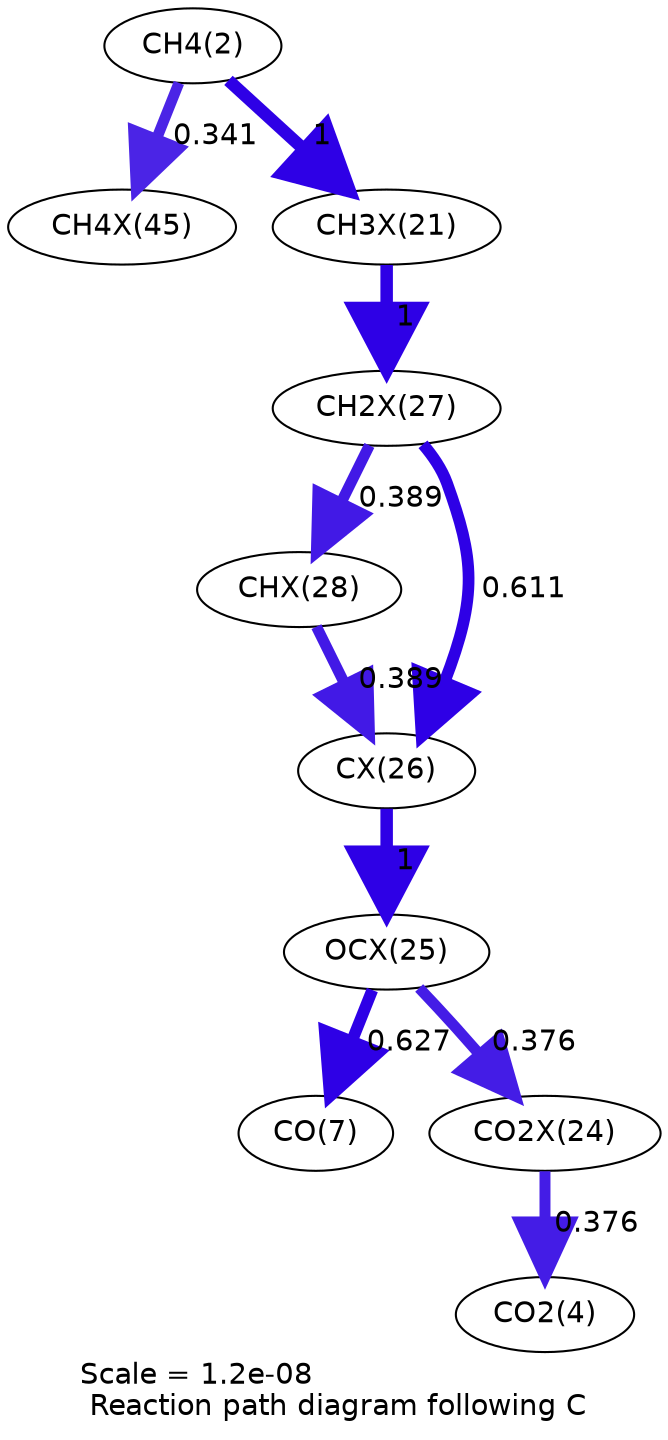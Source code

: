 digraph reaction_paths {
center=1;
s4 -> s32[fontname="Helvetica", penwidth=5.19, arrowsize=2.59, color="0.7, 0.841, 0.9"
, label=" 0.341"];
s4 -> s24[fontname="Helvetica", penwidth=6, arrowsize=3, color="0.7, 1.5, 0.9"
, label=" 1"];
s24 -> s30[fontname="Helvetica", penwidth=6, arrowsize=3, color="0.7, 1.5, 0.9"
, label=" 1"];
s30 -> s31[fontname="Helvetica", penwidth=5.29, arrowsize=2.64, color="0.7, 0.889, 0.9"
, label=" 0.389"];
s30 -> s29[fontname="Helvetica", penwidth=5.63, arrowsize=2.81, color="0.7, 1.11, 0.9"
, label=" 0.611"];
s31 -> s29[fontname="Helvetica", penwidth=5.29, arrowsize=2.64, color="0.7, 0.889, 0.9"
, label=" 0.389"];
s29 -> s28[fontname="Helvetica", penwidth=6, arrowsize=3, color="0.7, 1.5, 0.9"
, label=" 1"];
s28 -> s9[fontname="Helvetica", penwidth=5.65, arrowsize=2.82, color="0.7, 1.13, 0.9"
, label=" 0.627"];
s28 -> s27[fontname="Helvetica", penwidth=5.26, arrowsize=2.63, color="0.7, 0.876, 0.9"
, label=" 0.376"];
s27 -> s6[fontname="Helvetica", penwidth=5.26, arrowsize=2.63, color="0.7, 0.876, 0.9"
, label=" 0.376"];
s4 [ fontname="Helvetica", label="CH4(2)"];
s6 [ fontname="Helvetica", label="CO2(4)"];
s9 [ fontname="Helvetica", label="CO(7)"];
s24 [ fontname="Helvetica", label="CH3X(21)"];
s27 [ fontname="Helvetica", label="CO2X(24)"];
s28 [ fontname="Helvetica", label="OCX(25)"];
s29 [ fontname="Helvetica", label="CX(26)"];
s30 [ fontname="Helvetica", label="CH2X(27)"];
s31 [ fontname="Helvetica", label="CHX(28)"];
s32 [ fontname="Helvetica", label="CH4X(45)"];
 label = "Scale = 1.2e-08\l Reaction path diagram following C";
 fontname = "Helvetica";
}
